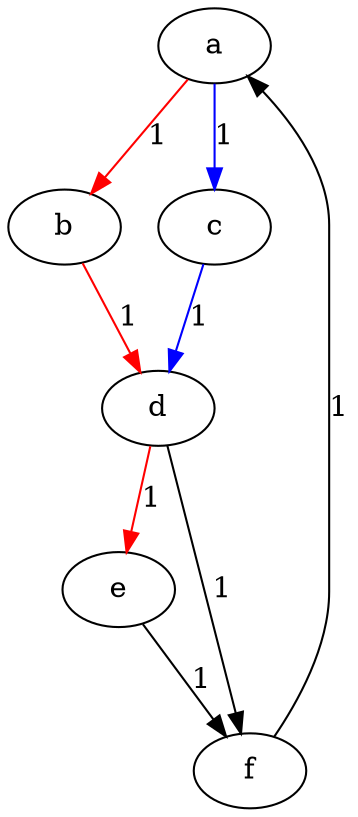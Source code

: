 digraph G {
	a -> b [label="1"] [color=red];
	a -> c [label="1"] [color=blue];
	b -> d [label="1"] [color=red];
	c -> d [label="1"] [color=blue];
	d -> e [label="1"] [color=red];
	d -> f [label="1"];
	e -> f [label="1"];
	f -> a [label="1"];
}
